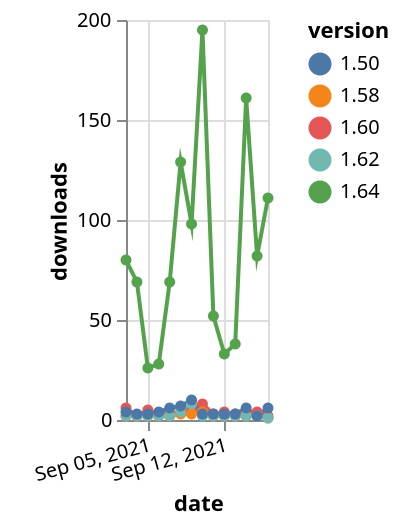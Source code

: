 {"$schema": "https://vega.github.io/schema/vega-lite/v5.json", "description": "A simple bar chart with embedded data.", "data": {"values": [{"date": "2021-09-03", "total": 59801, "delta": 80, "version": "1.64"}, {"date": "2021-09-04", "total": 59870, "delta": 69, "version": "1.64"}, {"date": "2021-09-05", "total": 59896, "delta": 26, "version": "1.64"}, {"date": "2021-09-06", "total": 59924, "delta": 28, "version": "1.64"}, {"date": "2021-09-07", "total": 59993, "delta": 69, "version": "1.64"}, {"date": "2021-09-08", "total": 60122, "delta": 129, "version": "1.64"}, {"date": "2021-09-09", "total": 60220, "delta": 98, "version": "1.64"}, {"date": "2021-09-10", "total": 60415, "delta": 195, "version": "1.64"}, {"date": "2021-09-11", "total": 60467, "delta": 52, "version": "1.64"}, {"date": "2021-09-12", "total": 60500, "delta": 33, "version": "1.64"}, {"date": "2021-09-13", "total": 60538, "delta": 38, "version": "1.64"}, {"date": "2021-09-14", "total": 60699, "delta": 161, "version": "1.64"}, {"date": "2021-09-15", "total": 60781, "delta": 82, "version": "1.64"}, {"date": "2021-09-16", "total": 60892, "delta": 111, "version": "1.64"}, {"date": "2021-09-03", "total": 12814, "delta": 6, "version": "1.60"}, {"date": "2021-09-04", "total": 12816, "delta": 2, "version": "1.60"}, {"date": "2021-09-05", "total": 12821, "delta": 5, "version": "1.60"}, {"date": "2021-09-06", "total": 12824, "delta": 3, "version": "1.60"}, {"date": "2021-09-07", "total": 12827, "delta": 3, "version": "1.60"}, {"date": "2021-09-08", "total": 12831, "delta": 4, "version": "1.60"}, {"date": "2021-09-09", "total": 12836, "delta": 5, "version": "1.60"}, {"date": "2021-09-10", "total": 12844, "delta": 8, "version": "1.60"}, {"date": "2021-09-11", "total": 12847, "delta": 3, "version": "1.60"}, {"date": "2021-09-12", "total": 12851, "delta": 4, "version": "1.60"}, {"date": "2021-09-13", "total": 12854, "delta": 3, "version": "1.60"}, {"date": "2021-09-14", "total": 12858, "delta": 4, "version": "1.60"}, {"date": "2021-09-15", "total": 12862, "delta": 4, "version": "1.60"}, {"date": "2021-09-16", "total": 12864, "delta": 2, "version": "1.60"}, {"date": "2021-09-03", "total": 3838, "delta": 2, "version": "1.58"}, {"date": "2021-09-04", "total": 3840, "delta": 2, "version": "1.58"}, {"date": "2021-09-05", "total": 3842, "delta": 2, "version": "1.58"}, {"date": "2021-09-06", "total": 3844, "delta": 2, "version": "1.58"}, {"date": "2021-09-07", "total": 3846, "delta": 2, "version": "1.58"}, {"date": "2021-09-08", "total": 3849, "delta": 3, "version": "1.58"}, {"date": "2021-09-09", "total": 3852, "delta": 3, "version": "1.58"}, {"date": "2021-09-10", "total": 3856, "delta": 4, "version": "1.58"}, {"date": "2021-09-11", "total": 3858, "delta": 2, "version": "1.58"}, {"date": "2021-09-12", "total": 3860, "delta": 2, "version": "1.58"}, {"date": "2021-09-13", "total": 3862, "delta": 2, "version": "1.58"}, {"date": "2021-09-14", "total": 3864, "delta": 2, "version": "1.58"}, {"date": "2021-09-15", "total": 3866, "delta": 2, "version": "1.58"}, {"date": "2021-09-16", "total": 3867, "delta": 1, "version": "1.58"}, {"date": "2021-09-03", "total": 8985, "delta": 2, "version": "1.62"}, {"date": "2021-09-04", "total": 8987, "delta": 2, "version": "1.62"}, {"date": "2021-09-05", "total": 8989, "delta": 2, "version": "1.62"}, {"date": "2021-09-06", "total": 8991, "delta": 2, "version": "1.62"}, {"date": "2021-09-07", "total": 8993, "delta": 2, "version": "1.62"}, {"date": "2021-09-08", "total": 8997, "delta": 4, "version": "1.62"}, {"date": "2021-09-09", "total": 9005, "delta": 8, "version": "1.62"}, {"date": "2021-09-10", "total": 9007, "delta": 2, "version": "1.62"}, {"date": "2021-09-11", "total": 9009, "delta": 2, "version": "1.62"}, {"date": "2021-09-12", "total": 9011, "delta": 2, "version": "1.62"}, {"date": "2021-09-13", "total": 9013, "delta": 2, "version": "1.62"}, {"date": "2021-09-14", "total": 9015, "delta": 2, "version": "1.62"}, {"date": "2021-09-15", "total": 9017, "delta": 2, "version": "1.62"}, {"date": "2021-09-16", "total": 9018, "delta": 1, "version": "1.62"}, {"date": "2021-09-03", "total": 23622, "delta": 4, "version": "1.50"}, {"date": "2021-09-04", "total": 23625, "delta": 3, "version": "1.50"}, {"date": "2021-09-05", "total": 23628, "delta": 3, "version": "1.50"}, {"date": "2021-09-06", "total": 23632, "delta": 4, "version": "1.50"}, {"date": "2021-09-07", "total": 23638, "delta": 6, "version": "1.50"}, {"date": "2021-09-08", "total": 23645, "delta": 7, "version": "1.50"}, {"date": "2021-09-09", "total": 23655, "delta": 10, "version": "1.50"}, {"date": "2021-09-10", "total": 23658, "delta": 3, "version": "1.50"}, {"date": "2021-09-11", "total": 23661, "delta": 3, "version": "1.50"}, {"date": "2021-09-12", "total": 23664, "delta": 3, "version": "1.50"}, {"date": "2021-09-13", "total": 23667, "delta": 3, "version": "1.50"}, {"date": "2021-09-14", "total": 23673, "delta": 6, "version": "1.50"}, {"date": "2021-09-15", "total": 23675, "delta": 2, "version": "1.50"}, {"date": "2021-09-16", "total": 23681, "delta": 6, "version": "1.50"}]}, "width": "container", "mark": {"type": "line", "point": {"filled": true}}, "encoding": {"x": {"field": "date", "type": "temporal", "timeUnit": "yearmonthdate", "title": "date", "axis": {"labelAngle": -15}}, "y": {"field": "delta", "type": "quantitative", "title": "downloads"}, "color": {"field": "version", "type": "nominal"}, "tooltip": {"field": "delta"}}}